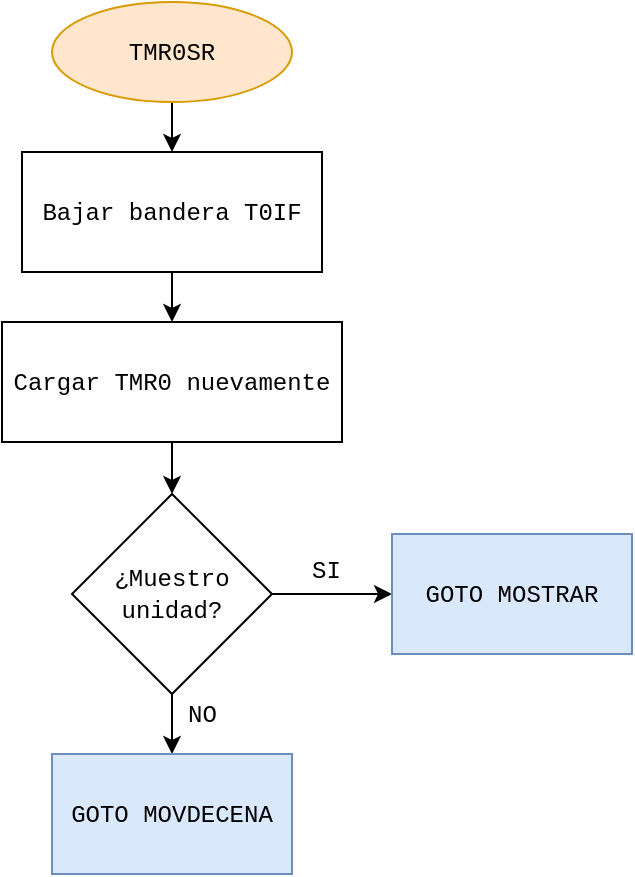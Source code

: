 <mxfile version="10.7.5" type="device"><diagram id="zpQsBMcM4LUeyRhcRBbN" name="Page-1"><mxGraphModel dx="1058" dy="808" grid="1" gridSize="10" guides="1" tooltips="1" connect="1" arrows="1" fold="1" page="1" pageScale="1" pageWidth="2336" pageHeight="1654" math="0" shadow="0"><root><mxCell id="0"/><mxCell id="1" parent="0"/><mxCell id="GP_n9WgxGEx2RyJjFlwb-12" style="edgeStyle=orthogonalEdgeStyle;rounded=0;orthogonalLoop=1;jettySize=auto;html=1;entryX=0.5;entryY=0;entryDx=0;entryDy=0;" edge="1" parent="1" source="GP_n9WgxGEx2RyJjFlwb-1" target="GP_n9WgxGEx2RyJjFlwb-2"><mxGeometry relative="1" as="geometry"/></mxCell><mxCell id="GP_n9WgxGEx2RyJjFlwb-1" value="&lt;font face=&quot;Courier New&quot;&gt;TMR0SR&lt;/font&gt;" style="ellipse;whiteSpace=wrap;html=1;fillColor=#ffe6cc;strokeColor=#d79b00;" vertex="1" parent="1"><mxGeometry x="460" y="20" width="120" height="50" as="geometry"/></mxCell><mxCell id="GP_n9WgxGEx2RyJjFlwb-11" style="edgeStyle=orthogonalEdgeStyle;rounded=0;orthogonalLoop=1;jettySize=auto;html=1;entryX=0.5;entryY=0;entryDx=0;entryDy=0;" edge="1" parent="1" source="GP_n9WgxGEx2RyJjFlwb-2" target="GP_n9WgxGEx2RyJjFlwb-3"><mxGeometry relative="1" as="geometry"/></mxCell><mxCell id="GP_n9WgxGEx2RyJjFlwb-2" value="&lt;font face=&quot;Courier New&quot;&gt;Bajar bandera T0IF&lt;/font&gt;" style="rounded=0;whiteSpace=wrap;html=1;" vertex="1" parent="1"><mxGeometry x="445" y="95" width="150" height="60" as="geometry"/></mxCell><mxCell id="GP_n9WgxGEx2RyJjFlwb-10" style="edgeStyle=orthogonalEdgeStyle;rounded=0;orthogonalLoop=1;jettySize=auto;html=1;exitX=0.5;exitY=1;exitDx=0;exitDy=0;entryX=0.5;entryY=0;entryDx=0;entryDy=0;" edge="1" parent="1" source="GP_n9WgxGEx2RyJjFlwb-3" target="GP_n9WgxGEx2RyJjFlwb-5"><mxGeometry relative="1" as="geometry"/></mxCell><mxCell id="GP_n9WgxGEx2RyJjFlwb-3" value="&lt;font face=&quot;Courier New&quot;&gt;Cargar TMR0 nuevamente&lt;/font&gt;" style="rounded=0;whiteSpace=wrap;html=1;" vertex="1" parent="1"><mxGeometry x="435" y="180" width="170" height="60" as="geometry"/></mxCell><mxCell id="GP_n9WgxGEx2RyJjFlwb-8" style="edgeStyle=orthogonalEdgeStyle;rounded=0;orthogonalLoop=1;jettySize=auto;html=1;exitX=0.5;exitY=1;exitDx=0;exitDy=0;entryX=0.5;entryY=0;entryDx=0;entryDy=0;" edge="1" parent="1" source="GP_n9WgxGEx2RyJjFlwb-5" target="GP_n9WgxGEx2RyJjFlwb-7"><mxGeometry relative="1" as="geometry"/></mxCell><mxCell id="GP_n9WgxGEx2RyJjFlwb-9" style="edgeStyle=orthogonalEdgeStyle;rounded=0;orthogonalLoop=1;jettySize=auto;html=1;exitX=1;exitY=0.5;exitDx=0;exitDy=0;entryX=0;entryY=0.5;entryDx=0;entryDy=0;" edge="1" parent="1" source="GP_n9WgxGEx2RyJjFlwb-5" target="GP_n9WgxGEx2RyJjFlwb-6"><mxGeometry relative="1" as="geometry"/></mxCell><mxCell id="GP_n9WgxGEx2RyJjFlwb-5" value="&lt;font face=&quot;Courier New&quot;&gt;¿Muestro unidad?&lt;/font&gt;" style="rhombus;whiteSpace=wrap;html=1;" vertex="1" parent="1"><mxGeometry x="470" y="266" width="100" height="100" as="geometry"/></mxCell><mxCell id="GP_n9WgxGEx2RyJjFlwb-6" value="&lt;font face=&quot;Courier New&quot;&gt;GOTO MOSTRAR&lt;/font&gt;" style="rounded=0;whiteSpace=wrap;html=1;fillColor=#dae8fc;strokeColor=#6c8ebf;" vertex="1" parent="1"><mxGeometry x="630" y="286" width="120" height="60" as="geometry"/></mxCell><mxCell id="GP_n9WgxGEx2RyJjFlwb-7" value="&lt;font face=&quot;Courier New&quot;&gt;GOTO MOVDECENA&lt;/font&gt;" style="rounded=0;whiteSpace=wrap;html=1;fillColor=#dae8fc;strokeColor=#6c8ebf;" vertex="1" parent="1"><mxGeometry x="460" y="396" width="120" height="60" as="geometry"/></mxCell><mxCell id="GP_n9WgxGEx2RyJjFlwb-13" value="&lt;font face=&quot;Courier New&quot;&gt;SI&lt;/font&gt;" style="text;html=1;resizable=0;points=[];autosize=1;align=left;verticalAlign=top;spacingTop=-4;" vertex="1" parent="1"><mxGeometry x="588" y="294" width="30" height="20" as="geometry"/></mxCell><mxCell id="GP_n9WgxGEx2RyJjFlwb-14" value="&lt;font face=&quot;Courier New&quot;&gt;NO&lt;/font&gt;" style="text;html=1;resizable=0;points=[];autosize=1;align=left;verticalAlign=top;spacingTop=-4;" vertex="1" parent="1"><mxGeometry x="526" y="366" width="30" height="20" as="geometry"/></mxCell></root></mxGraphModel></diagram></mxfile>